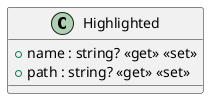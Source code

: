 @startuml
class Highlighted {
    + name : string? <<get>> <<set>>
    + path : string? <<get>> <<set>>
}
@enduml
